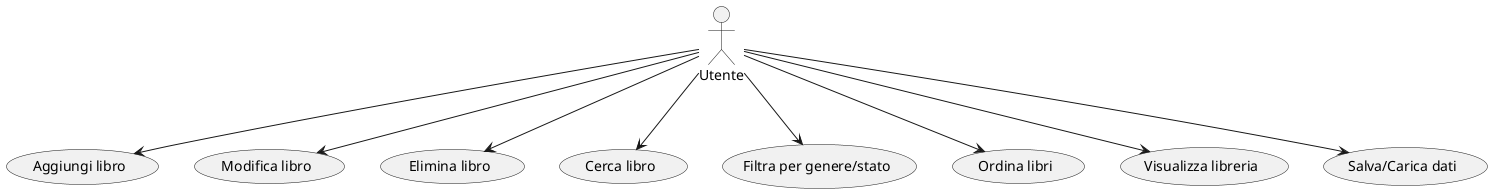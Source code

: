 @startuml
actor Utente

usecase "Aggiungi libro" as UC1
usecase "Modifica libro" as UC2
usecase "Elimina libro" as UC3
usecase "Cerca libro" as UC4
usecase "Filtra per genere/stato" as UC5
usecase "Ordina libri" as UC6
usecase "Visualizza libreria" as UC7
usecase "Salva/Carica dati" as UC8

Utente --> UC1
Utente --> UC2
Utente --> UC3
Utente --> UC4
Utente --> UC5
Utente --> UC6
Utente --> UC7
Utente --> UC8
@enduml
